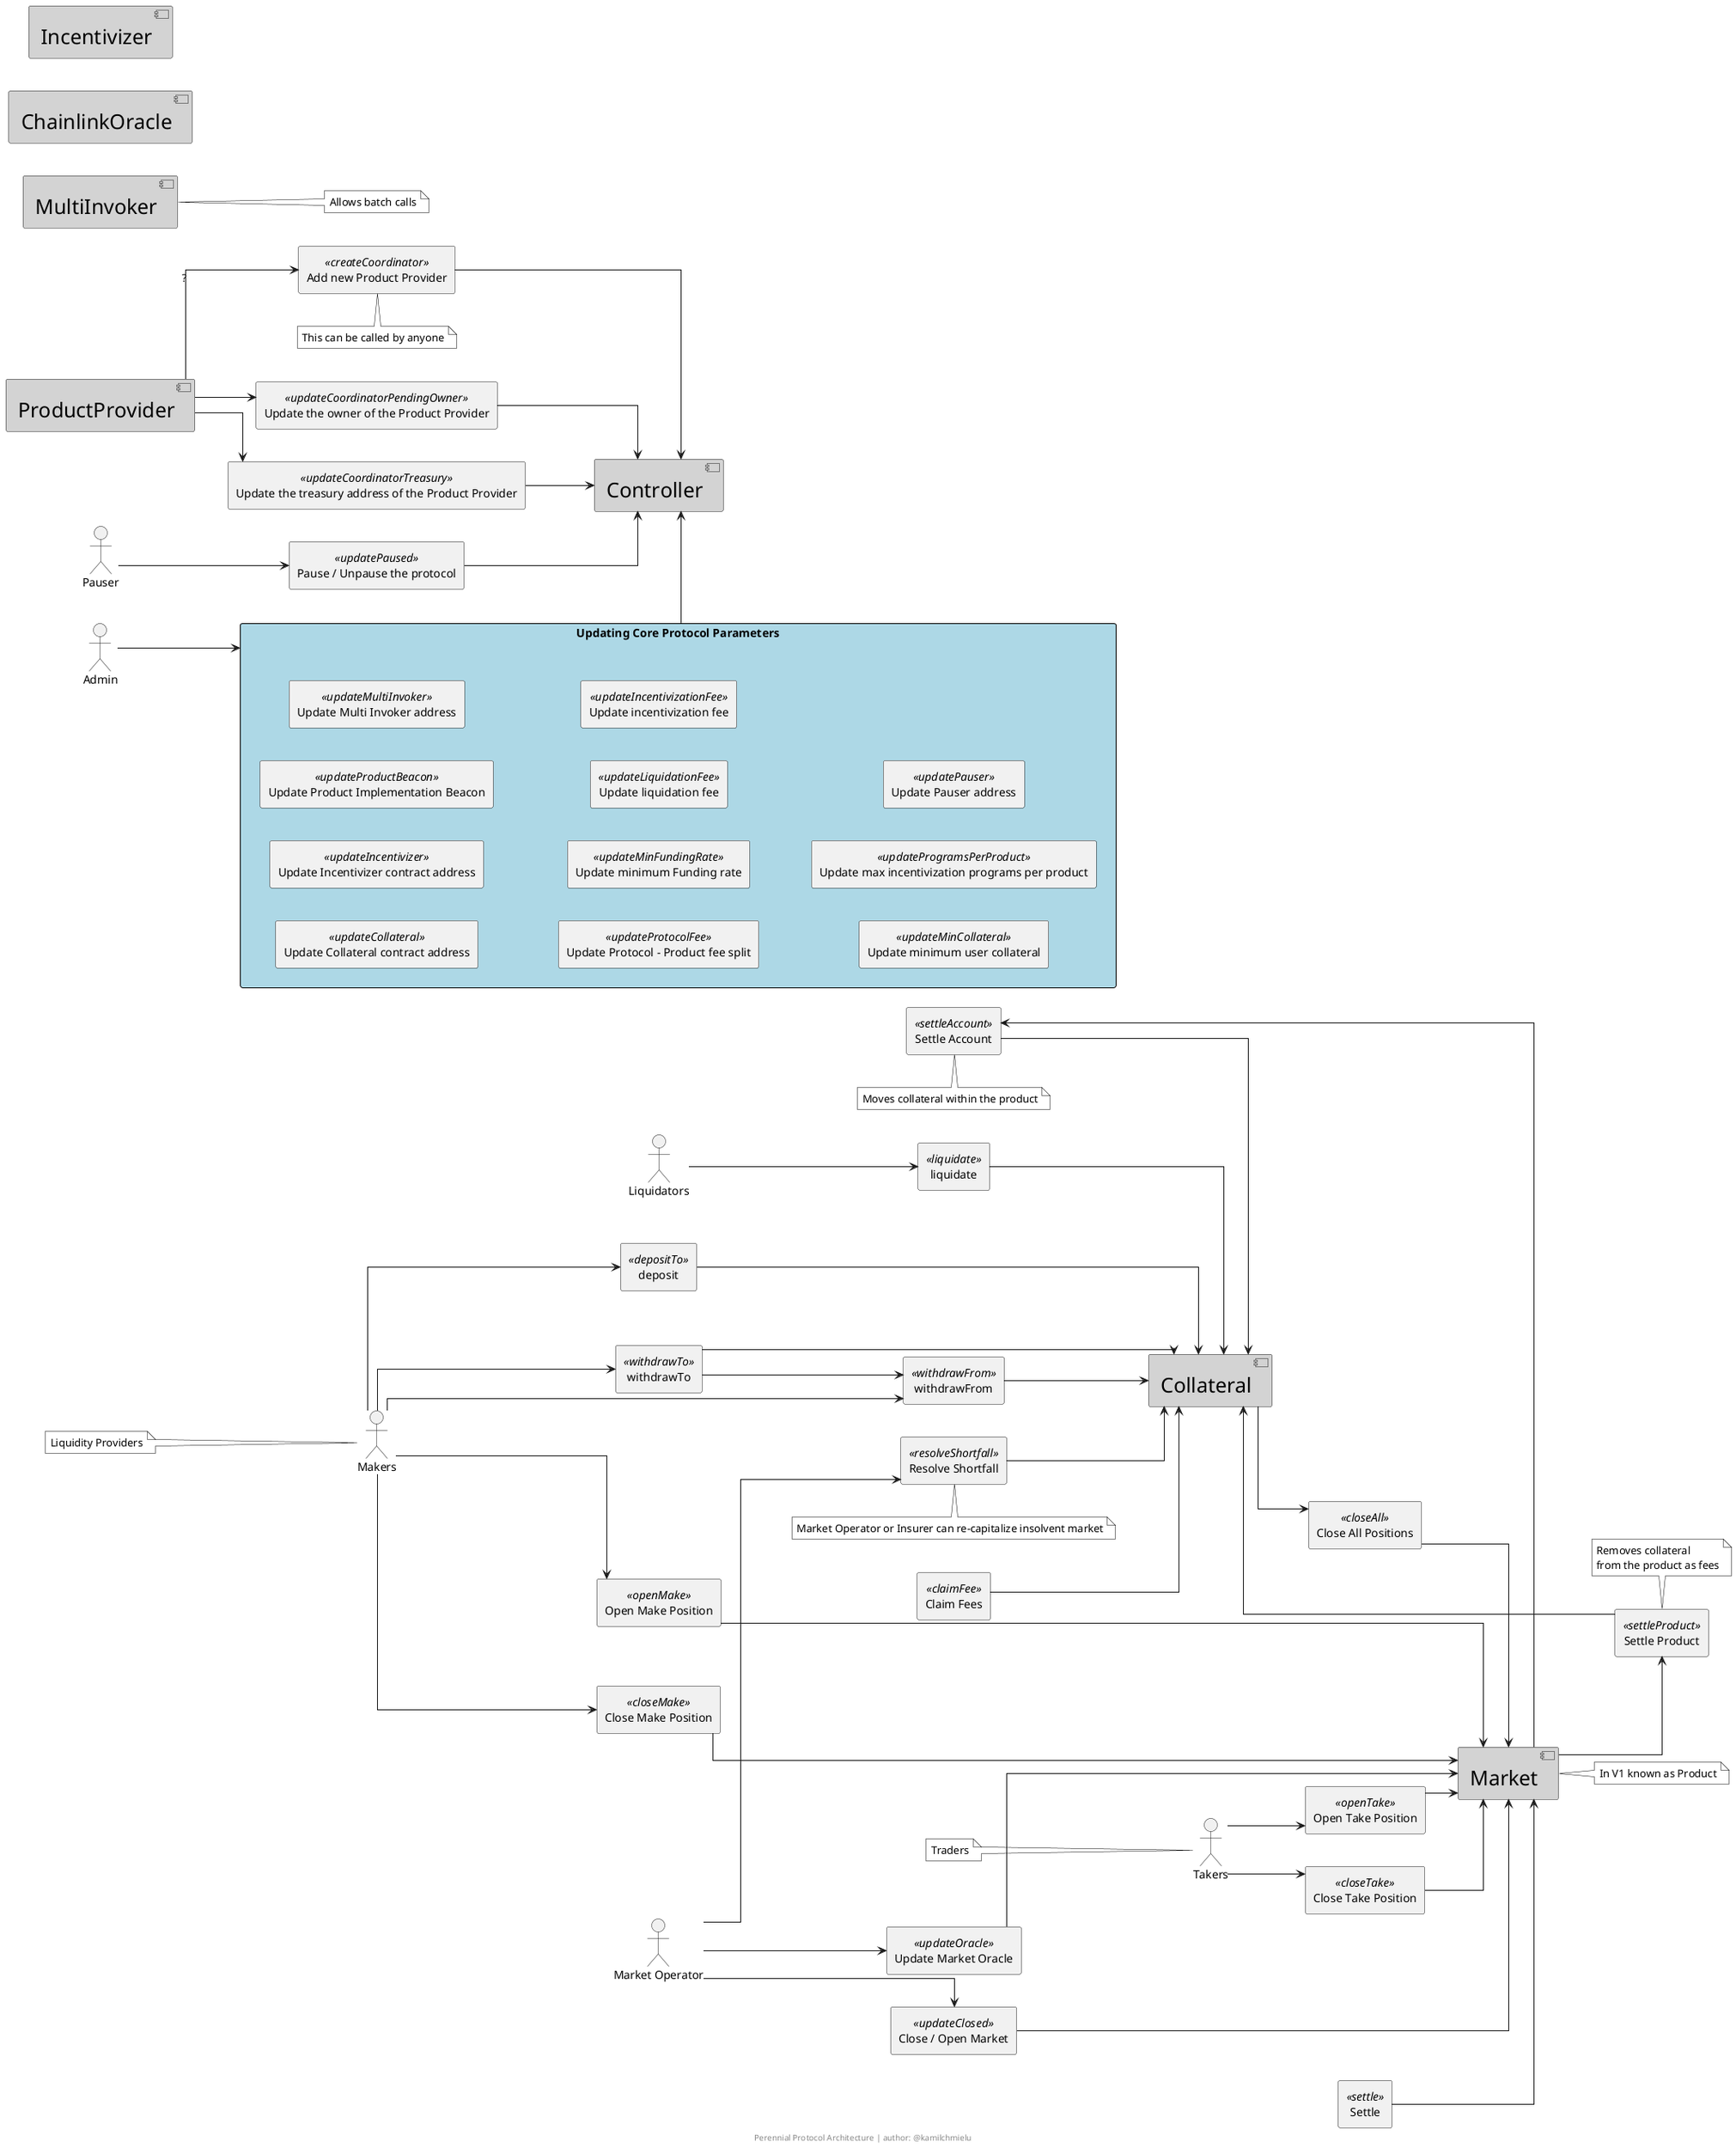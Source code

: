 @startuml PerennialArchitecture

left to right direction

skinparam linetype ortho
skinparam nodesep 40
skinparam ranksep 40

skinparam note {
    BorderColor black
    BackgroundColor white
    FontColor black
}
skinparam component {
    FontSize 25
    BackgroundColor lightgray
}

skinparam collections {
    FontSize 20
}

skinparam package {
    BorderColor black
    BackgroundColor lightblue
}

/' Actors '/
actor Liquidators
actor Makers
actor Takers
actor "Market Operator" as MarketOperator
actor Admin
actor Pauser

/' //////////////////////////////////////////////////////////////////
//                           Core Contracts                        //
////////////////////////////////////////////////////////////////// '/

component Market

component Collateral

component MultiInvoker 

component ChainlinkOracle 

component Incentivizer 

component Controller 

component ProductProvider 

/' //////////////////////////////////////////////////////////////////
//                       Contract Functions                        //
////////////////////////////////////////////////////////////////// '/

/'Collateral'/
rectangle deposit <<depositTo>>
rectangle withdrawFrom <<withdrawFrom>>
rectangle withdrawTo <<withdrawTo>>
rectangle liquidate <<liquidate>>
rectangle "Settle Account" as settleAccount <<settleAccount>>
rectangle "Settle Product" as settleProduct <<settleProduct>>
rectangle "Resolve Shortfall" as resolveShortfall <<resolveShortfall>>
rectangle "Claim Fees" as claimFee <<claimFee>>

/'Market'/
rectangle "Open Take Position" as openTake <<openTake>>
rectangle "Close Take Position" as closeTake <<closeTake>>
rectangle "Open Make Position" as openMake <<openMake>>
rectangle "Close Make Position" as closeMake <<closeMake>>
rectangle "Settle" as settle <<settle>>
rectangle "Close All Positions" as closeAll <<closeAll>>
rectangle "Close / Open Market" as updateClosed <<updateClosed>>
rectangle "Update Market Oracle" as updateOracle <<updateOracle>>

/'Controller'/
rectangle "Add new Product Provider" as createCoordinator <<createCoordinator>>
rectangle "Update the owner of the Product Provider" as updateCoordinator <<updateCoordinatorPendingOwner>>
rectangle "Update the treasury address of the Product Provider" as updateTreasury <<updateCoordinatorTreasury>>
rectangle "Updating Core Protocol Parameters" as UPDATE_PROTOCOL_PARAMS {
    rectangle "Update Collateral contract address" as updateCollateral <<updateCollateral>>
    rectangle "Update Incentivizer contract address" as updateIncentivizer <<updateIncentivizer>>
    rectangle "Update Product Implementation Beacon" as updateProductBeacon <<updateProductBeacon>>
    rectangle "Update Multi Invoker address" as updateMultiInvoker <<updateMultiInvoker>>
    rectangle "Update Protocol - Product fee split" as updateProtocolFee <<updateProtocolFee>>
    rectangle "Update minimum Funding rate" as updateMinFundingRate <<updateMinFundingRate>>
    rectangle "Update liquidation fee" as updateLiquidationFee <<updateLiquidationFee>>
    rectangle "Update incentivization fee" as updateIncentivizationFee <<updateIncentivizationFee>>
    rectangle "Update minimum user collateral" as updateMinCollateral <<updateMinCollateral>>
    rectangle "Update max incentivization programs per product" as updateProgramsPerProduct <<updateProgramsPerProduct>>
    rectangle "Update Pauser address" as updatePauser <<updatePauser>>
}
rectangle "Pause / Unpause the protocol" as pause <<updatePaused>>

/' //////////////////////////////////////////////////////////////////
//                           Connections                           //
////////////////////////////////////////////////////////////////// '/

'Collateral contract functions'
deposit --> Collateral
withdrawTo --> Collateral
withdrawFrom --> Collateral
withdrawTo --> withdrawFrom
liquidate --> Collateral
settleAccount --> Collateral
settleProduct --> Collateral
claimFee --> Collateral
resolveShortfall --> Collateral
'Calls to Collateral contract functions'
Makers --> deposit
Makers --> withdrawTo
Makers --> withdrawFrom
Liquidators --> liquidate
Market --> settleAccount 
Market --> settleProduct 
MarketOperator --> resolveShortfall

'Market functions'
openMake --> Market
closeMake --> Market
openTake --> Market
closeTake --> Market
settle --> Market
closeAll --> Market
updateClosed --> Market
updateOracle --> Market
'Calls to Market contract functions'
Makers --> openMake 
Makers --> closeMake 
Takers --> openTake
Takers --> closeTake
Collateral --> closeAll
MarketOperator --> updateClosed
MarketOperator --> updateOracle

'Controller functions'
createCoordinator --> Controller
updateCoordinator --> Controller
updateTreasury --> Controller
UPDATE_PROTOCOL_PARAMS --> Controller
pause --> Controller

'Calls to Controller functions'
ProductProvider --> createCoordinator: ?
ProductProvider --> updateCoordinator
ProductProvider --> updateTreasury
Admin --> UPDATE_PROTOCOL_PARAMS
Pauser --> pause

/' //////////////////////////////////////////////////////////////////
//                             Notes                               //
////////////////////////////////////////////////////////////////// '/

note bottom of settleAccount: Moves collateral within the product 
note top of settleProduct: Removes collateral\nfrom the product as fees
note right of MultiInvoker: Allows batch calls
note right of Market: In V1 known as Product
note left of Makers: Liquidity Providers
note left of Takers: Traders
note bottom of resolveShortfall: Market Operator or Insurer can re-capitalize insolvent market
note bottom of createCoordinator: This can be called by anyone

footer Perennial Protocol Architecture | author: @kamilchmielu
@enduml
